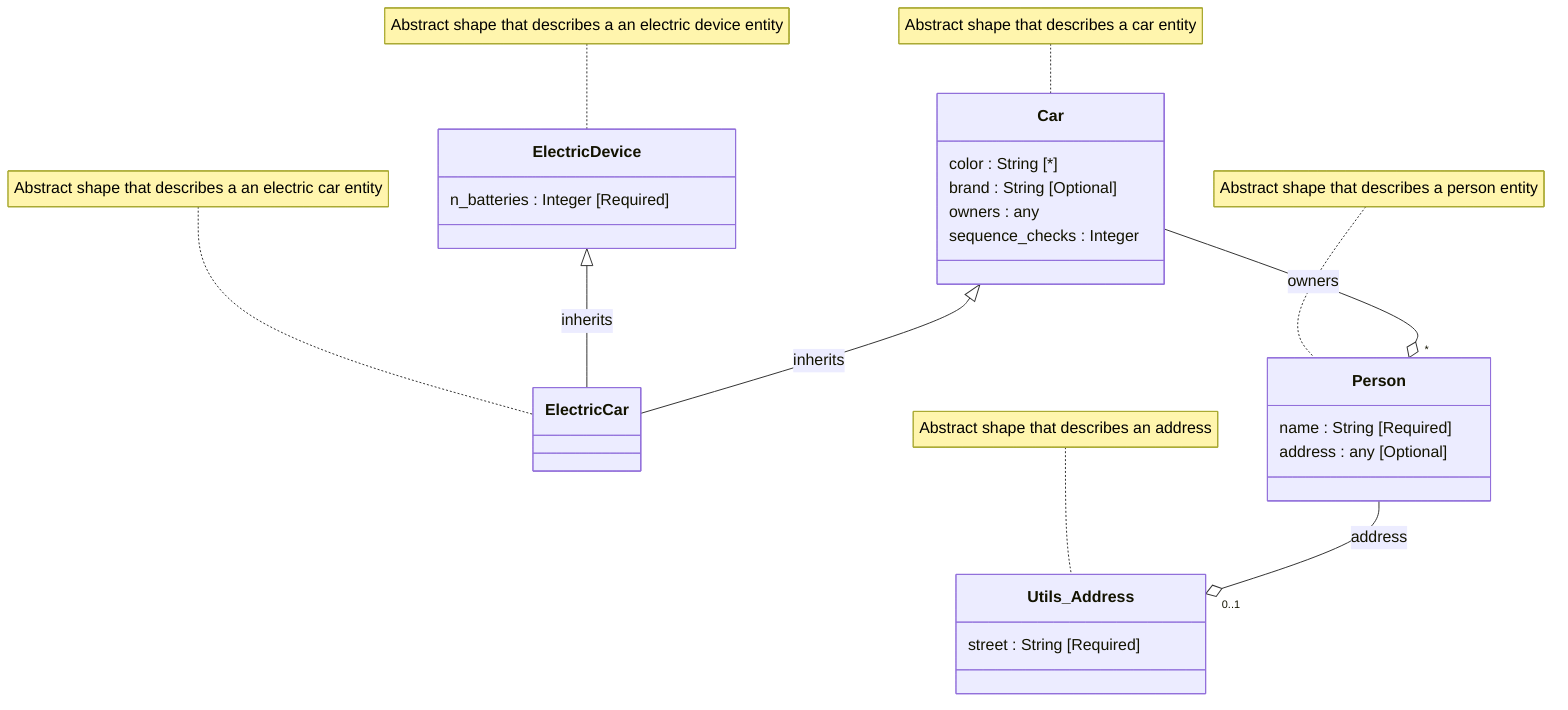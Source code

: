 classDiagram
  class Car {
    color : String [*]
    brand : String [Optional]
    owners : any
    sequence_checks : Integer
  }
  note for Car "Abstract shape that describes a car entity"
  class ElectricDevice {
    n_batteries : Integer [Required]
  }
  note for ElectricDevice "Abstract shape that describes a an electric device entity"
  class ElectricCar {
  }
  note for ElectricCar "Abstract shape that describes a an electric car entity"
  class Person {
    name : String [Required]
    address : any [Optional]
  }
  note for Person "Abstract shape that describes a person entity"
  class Utils_Address {
    street : String [Required]
  }
  note for Utils_Address "Abstract shape that describes an address"
  ElectricDevice <|-- ElectricCar : inherits
  Car <|-- ElectricCar : inherits
  Car --o "*" Person : owners
  Person --o "0..1" Utils_Address : address